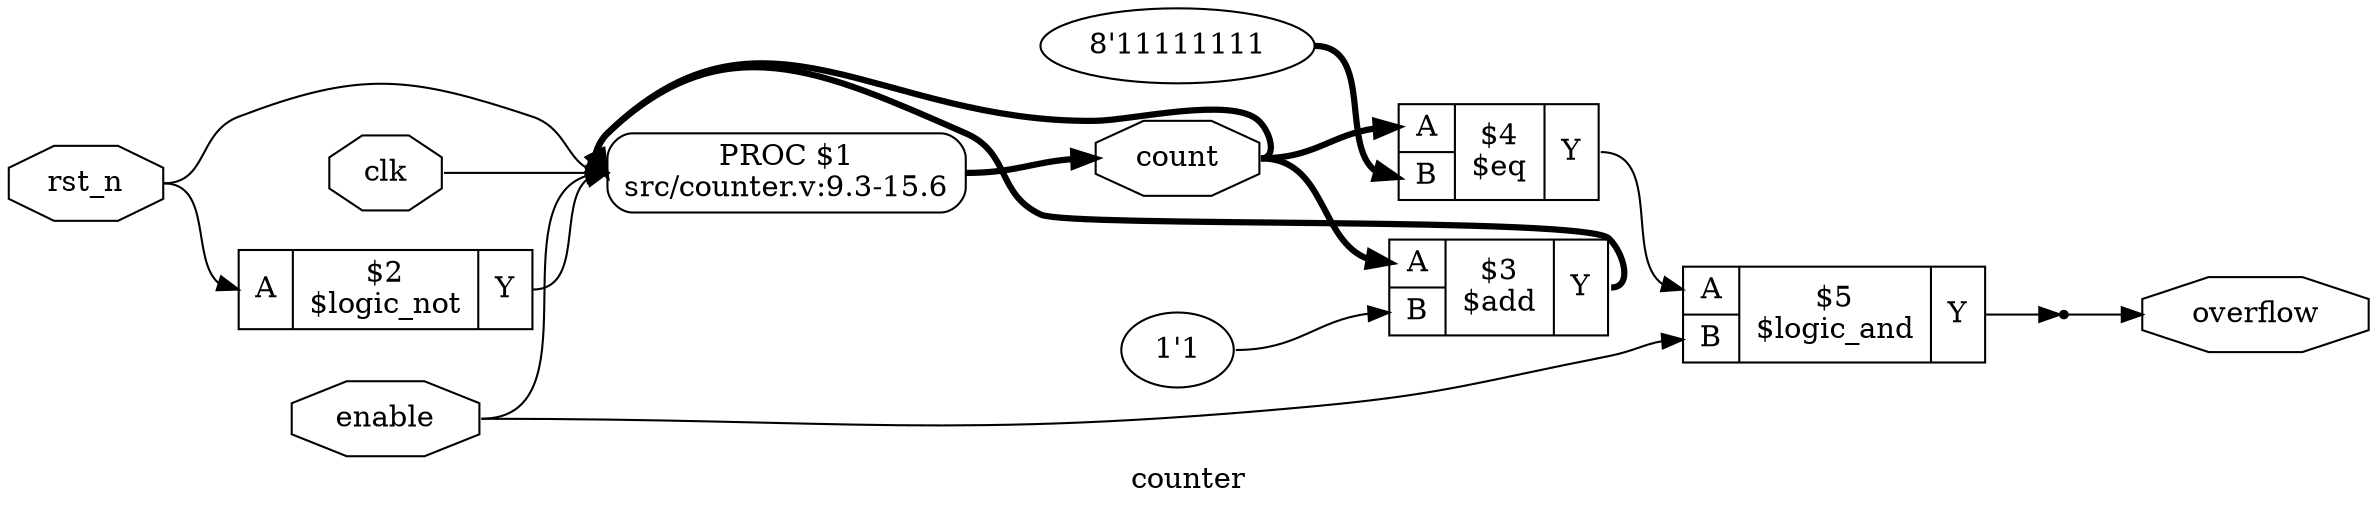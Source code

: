 digraph "counter" {
label="counter";
rankdir="LR";
remincross=true;
n6 [ shape=octagon, label="overflow", color="black", fontcolor="black"];
n7 [ shape=octagon, label="count", color="black", fontcolor="black"];
n8 [ shape=octagon, label="enable", color="black", fontcolor="black"];
n9 [ shape=octagon, label="rst_n", color="black", fontcolor="black"];
n10 [ shape=octagon, label="clk", color="black", fontcolor="black"];
c14 [ shape=record, label="{{<p11> A|<p12> B}|$5\n$logic_and|{<p13> Y}}",  ];
v0 [ label="8'11111111" ];
c15 [ shape=record, label="{{<p11> A|<p12> B}|$4\n$eq|{<p13> Y}}",  ];
v1 [ label="1'1" ];
c16 [ shape=record, label="{{<p11> A|<p12> B}|$3\n$add|{<p13> Y}}",  ];
c17 [ shape=record, label="{{<p11> A}|$2\n$logic_not|{<p13> Y}}",  ];
p2 [shape=box, style=rounded, label="PROC $1\nsrc/counter.v:9.3-15.6", ];
x3 [shape=point, ];
c14:p13:e -> x3:w [color="black", fontcolor="black", label=""];
n10:e -> p2:w [color="black", fontcolor="black", label=""];
c15:p13:e -> c14:p11:w [color="black", fontcolor="black", label=""];
c16:p13:e -> p2:w [color="black", fontcolor="black", style="setlinewidth(3)", label=""];
c17:p13:e -> p2:w [color="black", fontcolor="black", label=""];
x3:e -> n6:w [color="black", fontcolor="black", label=""];
p2:e -> n7:w [color="black", fontcolor="black", style="setlinewidth(3)", label=""];
n7:e -> c15:p11:w [color="black", fontcolor="black", style="setlinewidth(3)", label=""];
n7:e -> c16:p11:w [color="black", fontcolor="black", style="setlinewidth(3)", label=""];
n7:e -> p2:w [color="black", fontcolor="black", style="setlinewidth(3)", label=""];
n8:e -> c14:p12:w [color="black", fontcolor="black", label=""];
n8:e -> p2:w [color="black", fontcolor="black", label=""];
n9:e -> c17:p11:w [color="black", fontcolor="black", label=""];
n9:e -> p2:w [color="black", fontcolor="black", label=""];
v0:e -> c15:p12:w [color="black", fontcolor="black", style="setlinewidth(3)", label=""];
v1:e -> c16:p12:w [color="black", fontcolor="black", label=""];
}
